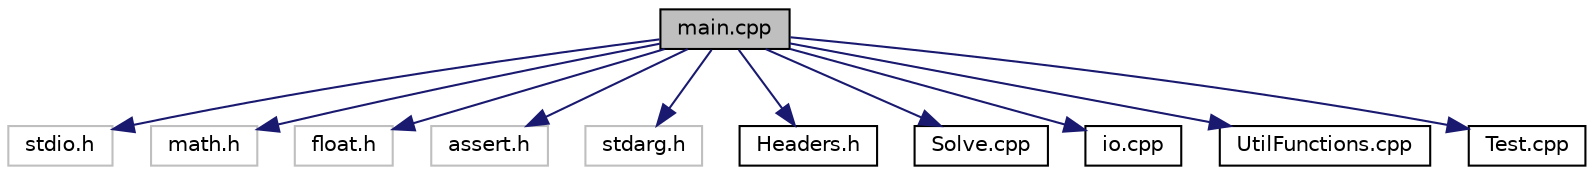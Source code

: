 digraph "main.cpp"
{
 // LATEX_PDF_SIZE
  edge [fontname="Helvetica",fontsize="10",labelfontname="Helvetica",labelfontsize="10"];
  node [fontname="Helvetica",fontsize="10",shape=record];
  Node1 [label="main.cpp",height=0.2,width=0.4,color="black", fillcolor="grey75", style="filled", fontcolor="black",tooltip=" "];
  Node1 -> Node2 [color="midnightblue",fontsize="10",style="solid",fontname="Helvetica"];
  Node2 [label="stdio.h",height=0.2,width=0.4,color="grey75", fillcolor="white", style="filled",tooltip=" "];
  Node1 -> Node3 [color="midnightblue",fontsize="10",style="solid",fontname="Helvetica"];
  Node3 [label="math.h",height=0.2,width=0.4,color="grey75", fillcolor="white", style="filled",tooltip=" "];
  Node1 -> Node4 [color="midnightblue",fontsize="10",style="solid",fontname="Helvetica"];
  Node4 [label="float.h",height=0.2,width=0.4,color="grey75", fillcolor="white", style="filled",tooltip=" "];
  Node1 -> Node5 [color="midnightblue",fontsize="10",style="solid",fontname="Helvetica"];
  Node5 [label="assert.h",height=0.2,width=0.4,color="grey75", fillcolor="white", style="filled",tooltip=" "];
  Node1 -> Node6 [color="midnightblue",fontsize="10",style="solid",fontname="Helvetica"];
  Node6 [label="stdarg.h",height=0.2,width=0.4,color="grey75", fillcolor="white", style="filled",tooltip=" "];
  Node1 -> Node7 [color="midnightblue",fontsize="10",style="solid",fontname="Helvetica"];
  Node7 [label="Headers.h",height=0.2,width=0.4,color="black", fillcolor="white", style="filled",URL="$_headers_8h.html",tooltip=" "];
  Node1 -> Node8 [color="midnightblue",fontsize="10",style="solid",fontname="Helvetica"];
  Node8 [label="Solve.cpp",height=0.2,width=0.4,color="black", fillcolor="white", style="filled",URL="$_solve_8cpp.html",tooltip=" "];
  Node1 -> Node9 [color="midnightblue",fontsize="10",style="solid",fontname="Helvetica"];
  Node9 [label="io.cpp",height=0.2,width=0.4,color="black", fillcolor="white", style="filled",URL="$io_8cpp.html",tooltip=" "];
  Node1 -> Node10 [color="midnightblue",fontsize="10",style="solid",fontname="Helvetica"];
  Node10 [label="UtilFunctions.cpp",height=0.2,width=0.4,color="black", fillcolor="white", style="filled",URL="$_util_functions_8cpp.html",tooltip=" "];
  Node1 -> Node11 [color="midnightblue",fontsize="10",style="solid",fontname="Helvetica"];
  Node11 [label="Test.cpp",height=0.2,width=0.4,color="black", fillcolor="white", style="filled",URL="$_test_8cpp.html",tooltip=" "];
}
